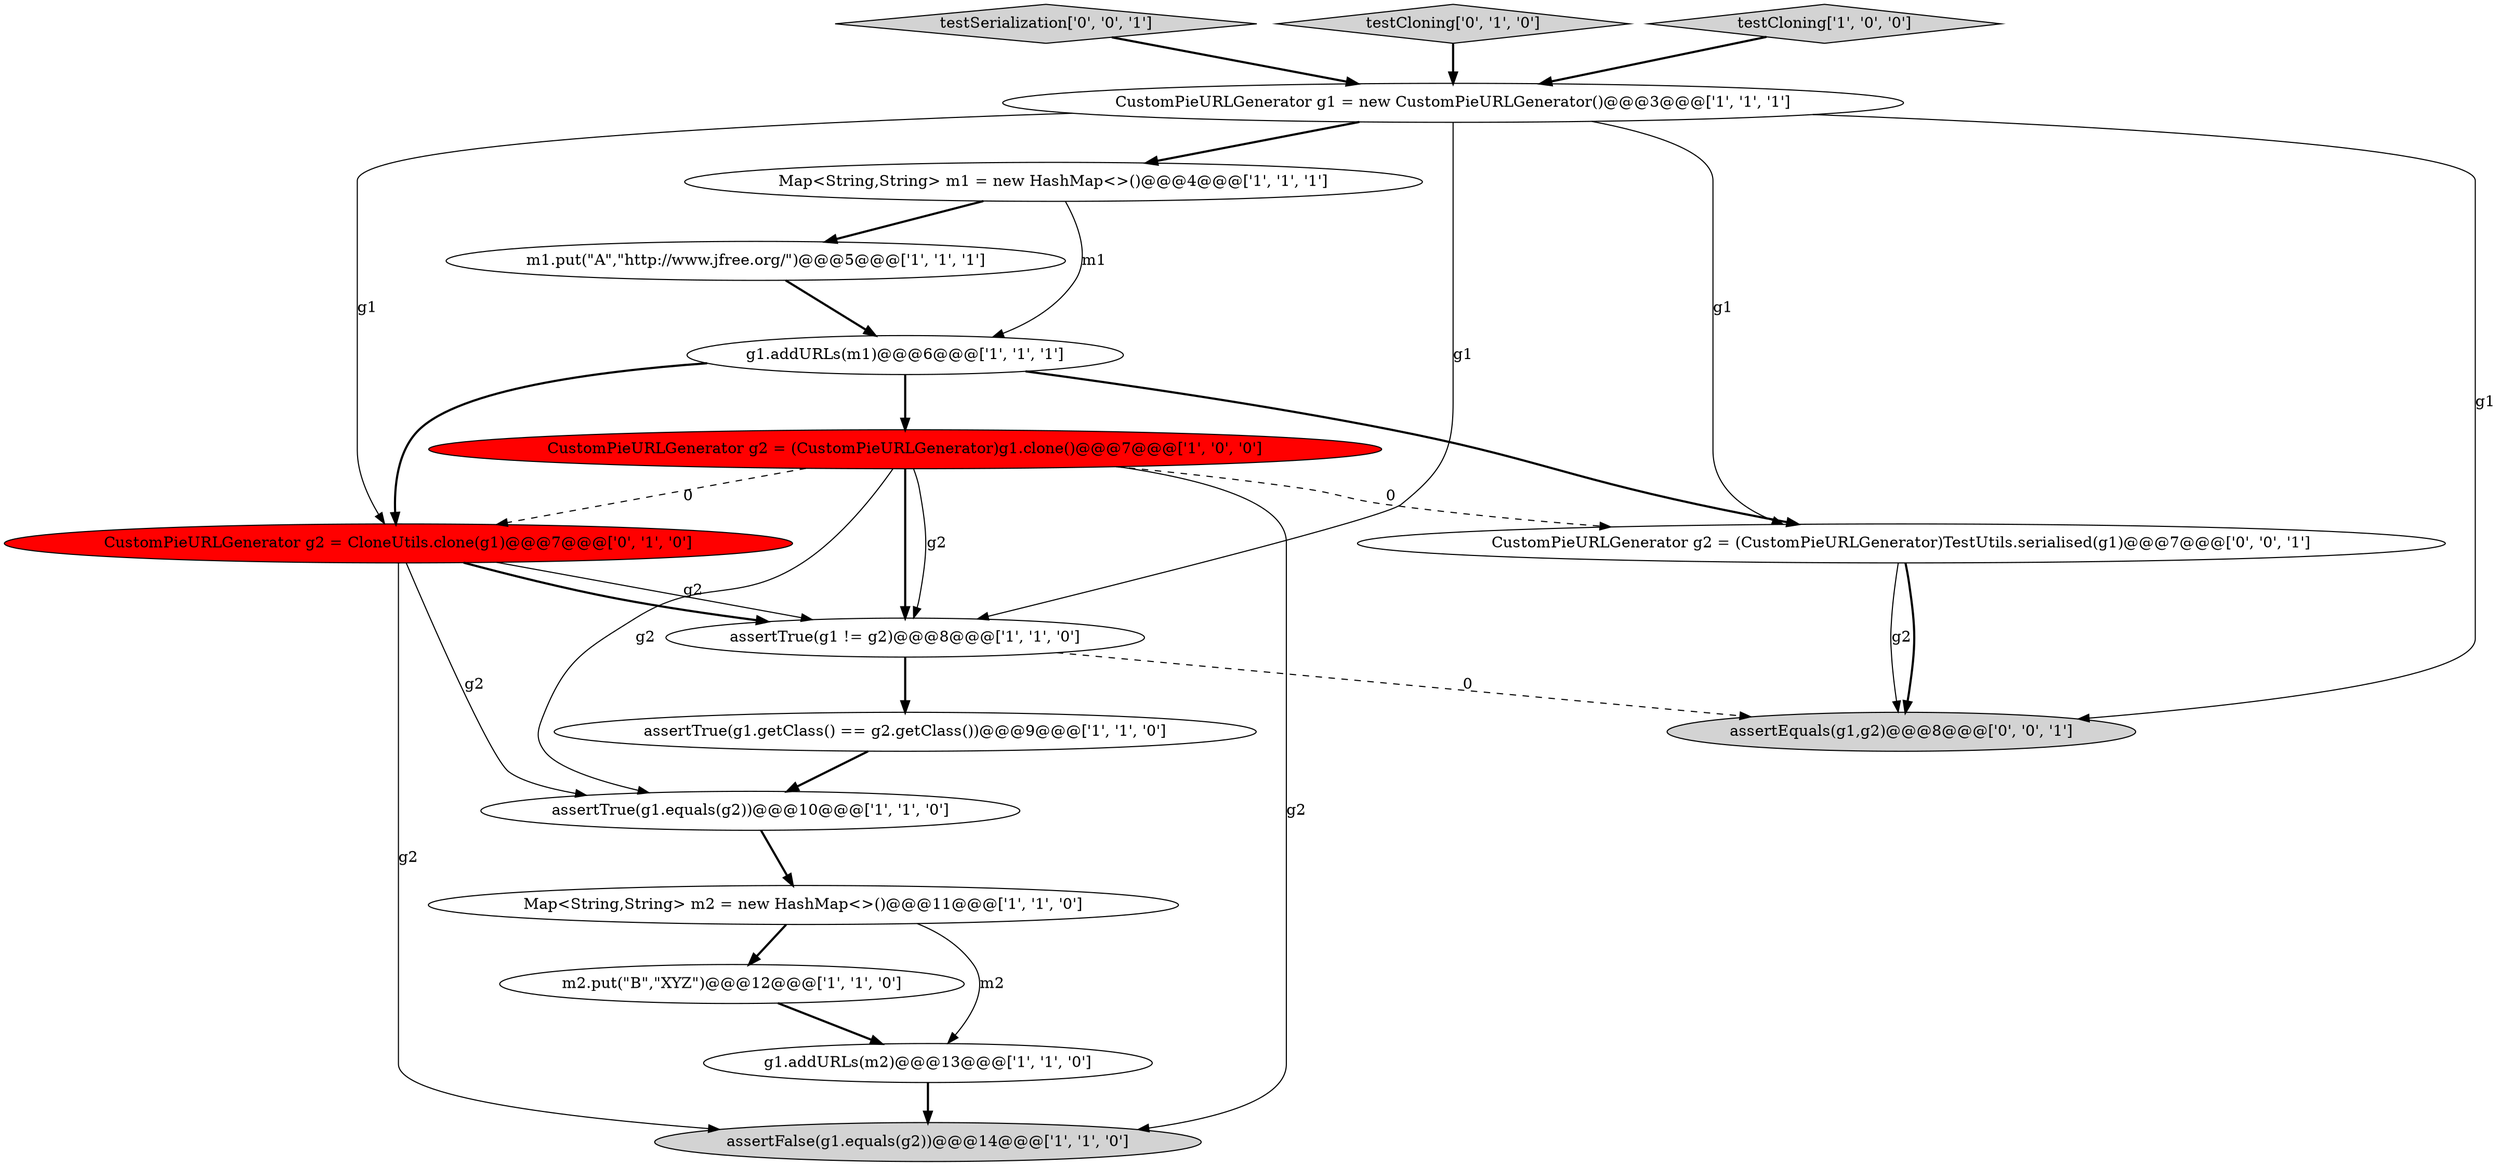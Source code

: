 digraph {
6 [style = filled, label = "assertTrue(g1 != g2)@@@8@@@['1', '1', '0']", fillcolor = white, shape = ellipse image = "AAA0AAABBB1BBB"];
12 [style = filled, label = "g1.addURLs(m1)@@@6@@@['1', '1', '1']", fillcolor = white, shape = ellipse image = "AAA0AAABBB1BBB"];
2 [style = filled, label = "CustomPieURLGenerator g2 = (CustomPieURLGenerator)g1.clone()@@@7@@@['1', '0', '0']", fillcolor = red, shape = ellipse image = "AAA1AAABBB1BBB"];
5 [style = filled, label = "Map<String,String> m2 = new HashMap<>()@@@11@@@['1', '1', '0']", fillcolor = white, shape = ellipse image = "AAA0AAABBB1BBB"];
9 [style = filled, label = "assertTrue(g1.getClass() == g2.getClass())@@@9@@@['1', '1', '0']", fillcolor = white, shape = ellipse image = "AAA0AAABBB1BBB"];
13 [style = filled, label = "CustomPieURLGenerator g2 = CloneUtils.clone(g1)@@@7@@@['0', '1', '0']", fillcolor = red, shape = ellipse image = "AAA1AAABBB2BBB"];
10 [style = filled, label = "m2.put(\"B\",\"XYZ\")@@@12@@@['1', '1', '0']", fillcolor = white, shape = ellipse image = "AAA0AAABBB1BBB"];
11 [style = filled, label = "CustomPieURLGenerator g1 = new CustomPieURLGenerator()@@@3@@@['1', '1', '1']", fillcolor = white, shape = ellipse image = "AAA0AAABBB1BBB"];
0 [style = filled, label = "assertTrue(g1.equals(g2))@@@10@@@['1', '1', '0']", fillcolor = white, shape = ellipse image = "AAA0AAABBB1BBB"];
7 [style = filled, label = "m1.put(\"A\",\"http://www.jfree.org/\")@@@5@@@['1', '1', '1']", fillcolor = white, shape = ellipse image = "AAA0AAABBB1BBB"];
8 [style = filled, label = "assertFalse(g1.equals(g2))@@@14@@@['1', '1', '0']", fillcolor = lightgray, shape = ellipse image = "AAA0AAABBB1BBB"];
4 [style = filled, label = "Map<String,String> m1 = new HashMap<>()@@@4@@@['1', '1', '1']", fillcolor = white, shape = ellipse image = "AAA0AAABBB1BBB"];
16 [style = filled, label = "testSerialization['0', '0', '1']", fillcolor = lightgray, shape = diamond image = "AAA0AAABBB3BBB"];
14 [style = filled, label = "testCloning['0', '1', '0']", fillcolor = lightgray, shape = diamond image = "AAA0AAABBB2BBB"];
1 [style = filled, label = "g1.addURLs(m2)@@@13@@@['1', '1', '0']", fillcolor = white, shape = ellipse image = "AAA0AAABBB1BBB"];
17 [style = filled, label = "CustomPieURLGenerator g2 = (CustomPieURLGenerator)TestUtils.serialised(g1)@@@7@@@['0', '0', '1']", fillcolor = white, shape = ellipse image = "AAA0AAABBB3BBB"];
3 [style = filled, label = "testCloning['1', '0', '0']", fillcolor = lightgray, shape = diamond image = "AAA0AAABBB1BBB"];
15 [style = filled, label = "assertEquals(g1,g2)@@@8@@@['0', '0', '1']", fillcolor = lightgray, shape = ellipse image = "AAA0AAABBB3BBB"];
5->10 [style = bold, label=""];
4->12 [style = solid, label="m1"];
1->8 [style = bold, label=""];
16->11 [style = bold, label=""];
9->0 [style = bold, label=""];
7->12 [style = bold, label=""];
17->15 [style = solid, label="g2"];
2->6 [style = bold, label=""];
11->4 [style = bold, label=""];
12->17 [style = bold, label=""];
3->11 [style = bold, label=""];
11->6 [style = solid, label="g1"];
11->17 [style = solid, label="g1"];
13->6 [style = solid, label="g2"];
2->17 [style = dashed, label="0"];
13->8 [style = solid, label="g2"];
4->7 [style = bold, label=""];
13->0 [style = solid, label="g2"];
12->13 [style = bold, label=""];
12->2 [style = bold, label=""];
5->1 [style = solid, label="m2"];
6->15 [style = dashed, label="0"];
2->13 [style = dashed, label="0"];
17->15 [style = bold, label=""];
2->0 [style = solid, label="g2"];
11->13 [style = solid, label="g1"];
2->6 [style = solid, label="g2"];
2->8 [style = solid, label="g2"];
13->6 [style = bold, label=""];
6->9 [style = bold, label=""];
10->1 [style = bold, label=""];
14->11 [style = bold, label=""];
11->15 [style = solid, label="g1"];
0->5 [style = bold, label=""];
}

